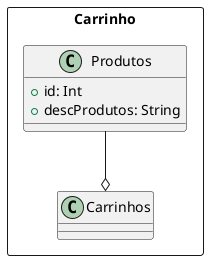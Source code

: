 @startuml carrinho
package Carrinho <<rectangle>> {

  ' Classes
  class Produtos {
    + id: Int
    + descProdutos: String
    
  }

  class Carrinhos {

  }

  ' Relacionamentos
  Produtos --o Carrinhos

}
@enduml